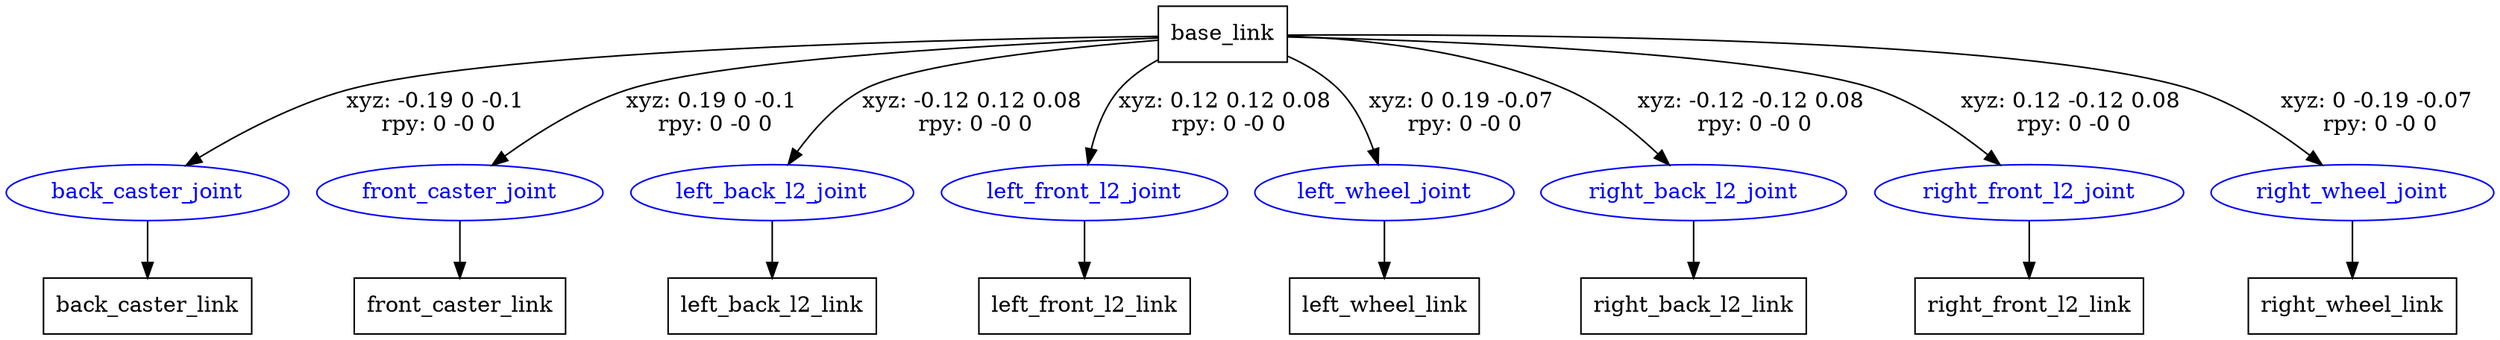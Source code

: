 digraph G {
node [shape=box];
"base_link" [label="base_link"];
"back_caster_link" [label="back_caster_link"];
"front_caster_link" [label="front_caster_link"];
"left_back_l2_link" [label="left_back_l2_link"];
"left_front_l2_link" [label="left_front_l2_link"];
"left_wheel_link" [label="left_wheel_link"];
"right_back_l2_link" [label="right_back_l2_link"];
"right_front_l2_link" [label="right_front_l2_link"];
"right_wheel_link" [label="right_wheel_link"];
node [shape=ellipse, color=blue, fontcolor=blue];
"base_link" -> "back_caster_joint" [label="xyz: -0.19 0 -0.1 \nrpy: 0 -0 0"]
"back_caster_joint" -> "back_caster_link"
"base_link" -> "front_caster_joint" [label="xyz: 0.19 0 -0.1 \nrpy: 0 -0 0"]
"front_caster_joint" -> "front_caster_link"
"base_link" -> "left_back_l2_joint" [label="xyz: -0.12 0.12 0.08 \nrpy: 0 -0 0"]
"left_back_l2_joint" -> "left_back_l2_link"
"base_link" -> "left_front_l2_joint" [label="xyz: 0.12 0.12 0.08 \nrpy: 0 -0 0"]
"left_front_l2_joint" -> "left_front_l2_link"
"base_link" -> "left_wheel_joint" [label="xyz: 0 0.19 -0.07 \nrpy: 0 -0 0"]
"left_wheel_joint" -> "left_wheel_link"
"base_link" -> "right_back_l2_joint" [label="xyz: -0.12 -0.12 0.08 \nrpy: 0 -0 0"]
"right_back_l2_joint" -> "right_back_l2_link"
"base_link" -> "right_front_l2_joint" [label="xyz: 0.12 -0.12 0.08 \nrpy: 0 -0 0"]
"right_front_l2_joint" -> "right_front_l2_link"
"base_link" -> "right_wheel_joint" [label="xyz: 0 -0.19 -0.07 \nrpy: 0 -0 0"]
"right_wheel_joint" -> "right_wheel_link"
}
